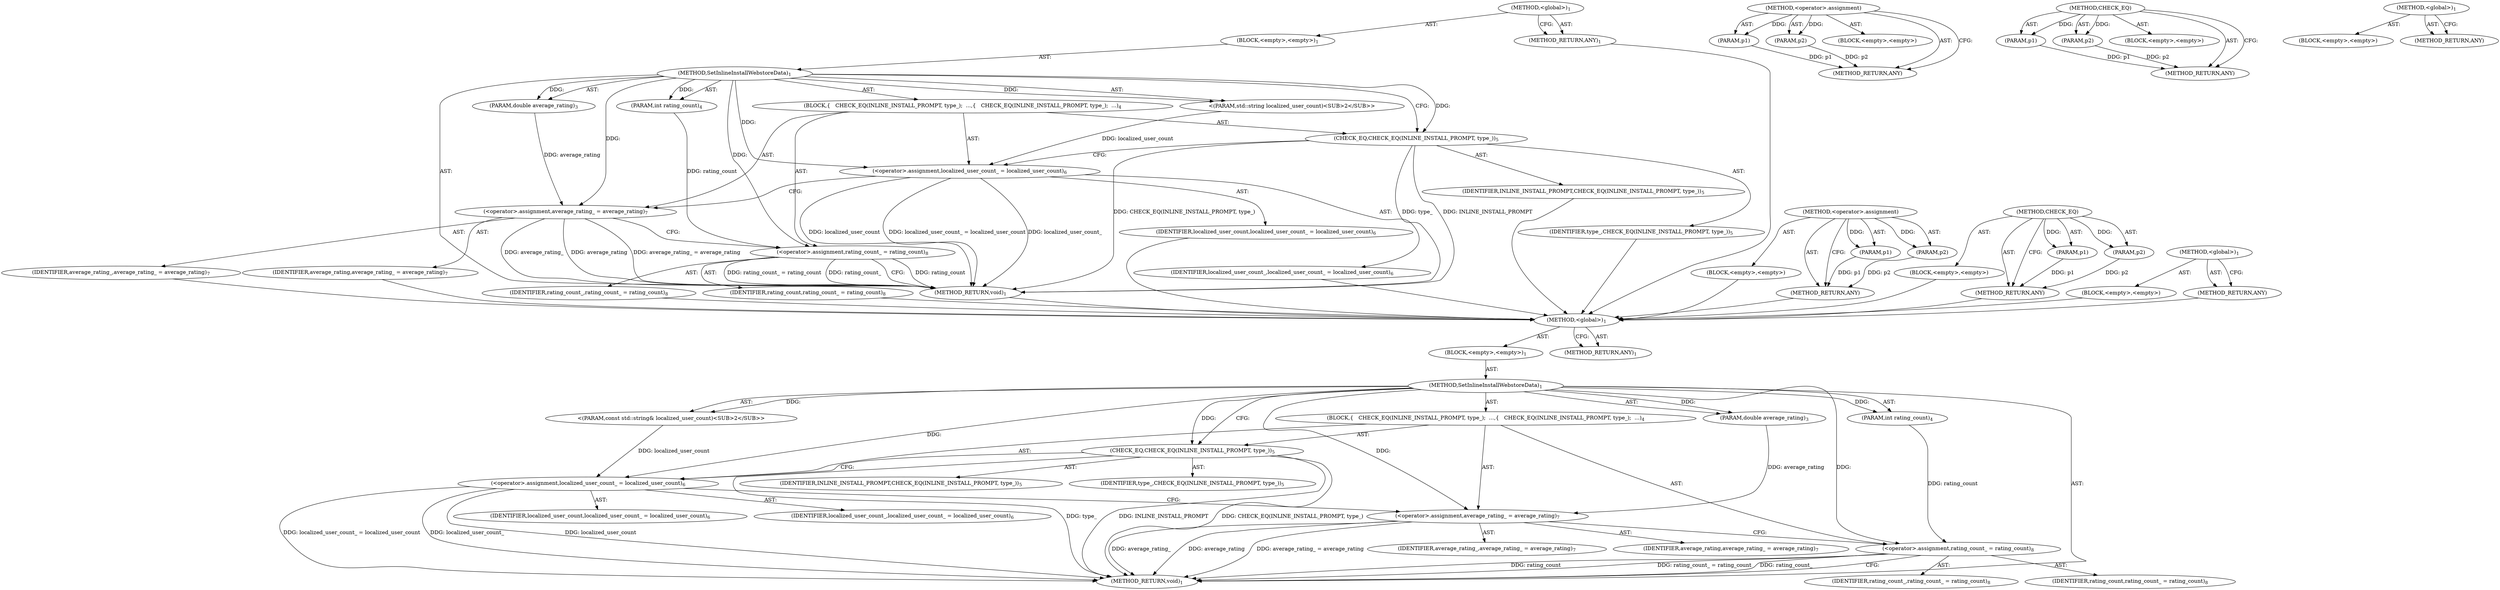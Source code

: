 digraph "&lt;global&gt;" {
vulnerable_6 [label=<(METHOD,&lt;global&gt;)<SUB>1</SUB>>];
vulnerable_7 [label=<(BLOCK,&lt;empty&gt;,&lt;empty&gt;)<SUB>1</SUB>>];
vulnerable_8 [label=<(METHOD,SetInlineInstallWebstoreData)<SUB>1</SUB>>];
vulnerable_9 [label="<(PARAM,std::string localized_user_count)<SUB>2</SUB>>"];
vulnerable_10 [label=<(PARAM,double average_rating)<SUB>3</SUB>>];
vulnerable_11 [label=<(PARAM,int rating_count)<SUB>4</SUB>>];
vulnerable_12 [label=<(BLOCK,{
   CHECK_EQ(INLINE_INSTALL_PROMPT, type_);
  ...,{
   CHECK_EQ(INLINE_INSTALL_PROMPT, type_);
  ...)<SUB>4</SUB>>];
vulnerable_13 [label=<(CHECK_EQ,CHECK_EQ(INLINE_INSTALL_PROMPT, type_))<SUB>5</SUB>>];
vulnerable_14 [label=<(IDENTIFIER,INLINE_INSTALL_PROMPT,CHECK_EQ(INLINE_INSTALL_PROMPT, type_))<SUB>5</SUB>>];
vulnerable_15 [label=<(IDENTIFIER,type_,CHECK_EQ(INLINE_INSTALL_PROMPT, type_))<SUB>5</SUB>>];
vulnerable_16 [label=<(&lt;operator&gt;.assignment,localized_user_count_ = localized_user_count)<SUB>6</SUB>>];
vulnerable_17 [label=<(IDENTIFIER,localized_user_count_,localized_user_count_ = localized_user_count)<SUB>6</SUB>>];
vulnerable_18 [label=<(IDENTIFIER,localized_user_count,localized_user_count_ = localized_user_count)<SUB>6</SUB>>];
vulnerable_19 [label=<(&lt;operator&gt;.assignment,average_rating_ = average_rating)<SUB>7</SUB>>];
vulnerable_20 [label=<(IDENTIFIER,average_rating_,average_rating_ = average_rating)<SUB>7</SUB>>];
vulnerable_21 [label=<(IDENTIFIER,average_rating,average_rating_ = average_rating)<SUB>7</SUB>>];
vulnerable_22 [label=<(&lt;operator&gt;.assignment,rating_count_ = rating_count)<SUB>8</SUB>>];
vulnerable_23 [label=<(IDENTIFIER,rating_count_,rating_count_ = rating_count)<SUB>8</SUB>>];
vulnerable_24 [label=<(IDENTIFIER,rating_count,rating_count_ = rating_count)<SUB>8</SUB>>];
vulnerable_25 [label=<(METHOD_RETURN,void)<SUB>1</SUB>>];
vulnerable_27 [label=<(METHOD_RETURN,ANY)<SUB>1</SUB>>];
vulnerable_51 [label=<(METHOD,&lt;operator&gt;.assignment)>];
vulnerable_52 [label=<(PARAM,p1)>];
vulnerable_53 [label=<(PARAM,p2)>];
vulnerable_54 [label=<(BLOCK,&lt;empty&gt;,&lt;empty&gt;)>];
vulnerable_55 [label=<(METHOD_RETURN,ANY)>];
vulnerable_46 [label=<(METHOD,CHECK_EQ)>];
vulnerable_47 [label=<(PARAM,p1)>];
vulnerable_48 [label=<(PARAM,p2)>];
vulnerable_49 [label=<(BLOCK,&lt;empty&gt;,&lt;empty&gt;)>];
vulnerable_50 [label=<(METHOD_RETURN,ANY)>];
vulnerable_40 [label=<(METHOD,&lt;global&gt;)<SUB>1</SUB>>];
vulnerable_41 [label=<(BLOCK,&lt;empty&gt;,&lt;empty&gt;)>];
vulnerable_42 [label=<(METHOD_RETURN,ANY)>];
fixed_6 [label=<(METHOD,&lt;global&gt;)<SUB>1</SUB>>];
fixed_7 [label=<(BLOCK,&lt;empty&gt;,&lt;empty&gt;)<SUB>1</SUB>>];
fixed_8 [label=<(METHOD,SetInlineInstallWebstoreData)<SUB>1</SUB>>];
fixed_9 [label="<(PARAM,const std::string&amp; localized_user_count)<SUB>2</SUB>>"];
fixed_10 [label=<(PARAM,double average_rating)<SUB>3</SUB>>];
fixed_11 [label=<(PARAM,int rating_count)<SUB>4</SUB>>];
fixed_12 [label=<(BLOCK,{
   CHECK_EQ(INLINE_INSTALL_PROMPT, type_);
  ...,{
   CHECK_EQ(INLINE_INSTALL_PROMPT, type_);
  ...)<SUB>4</SUB>>];
fixed_13 [label=<(CHECK_EQ,CHECK_EQ(INLINE_INSTALL_PROMPT, type_))<SUB>5</SUB>>];
fixed_14 [label=<(IDENTIFIER,INLINE_INSTALL_PROMPT,CHECK_EQ(INLINE_INSTALL_PROMPT, type_))<SUB>5</SUB>>];
fixed_15 [label=<(IDENTIFIER,type_,CHECK_EQ(INLINE_INSTALL_PROMPT, type_))<SUB>5</SUB>>];
fixed_16 [label=<(&lt;operator&gt;.assignment,localized_user_count_ = localized_user_count)<SUB>6</SUB>>];
fixed_17 [label=<(IDENTIFIER,localized_user_count_,localized_user_count_ = localized_user_count)<SUB>6</SUB>>];
fixed_18 [label=<(IDENTIFIER,localized_user_count,localized_user_count_ = localized_user_count)<SUB>6</SUB>>];
fixed_19 [label=<(&lt;operator&gt;.assignment,average_rating_ = average_rating)<SUB>7</SUB>>];
fixed_20 [label=<(IDENTIFIER,average_rating_,average_rating_ = average_rating)<SUB>7</SUB>>];
fixed_21 [label=<(IDENTIFIER,average_rating,average_rating_ = average_rating)<SUB>7</SUB>>];
fixed_22 [label=<(&lt;operator&gt;.assignment,rating_count_ = rating_count)<SUB>8</SUB>>];
fixed_23 [label=<(IDENTIFIER,rating_count_,rating_count_ = rating_count)<SUB>8</SUB>>];
fixed_24 [label=<(IDENTIFIER,rating_count,rating_count_ = rating_count)<SUB>8</SUB>>];
fixed_25 [label=<(METHOD_RETURN,void)<SUB>1</SUB>>];
fixed_27 [label=<(METHOD_RETURN,ANY)<SUB>1</SUB>>];
fixed_51 [label=<(METHOD,&lt;operator&gt;.assignment)>];
fixed_52 [label=<(PARAM,p1)>];
fixed_53 [label=<(PARAM,p2)>];
fixed_54 [label=<(BLOCK,&lt;empty&gt;,&lt;empty&gt;)>];
fixed_55 [label=<(METHOD_RETURN,ANY)>];
fixed_46 [label=<(METHOD,CHECK_EQ)>];
fixed_47 [label=<(PARAM,p1)>];
fixed_48 [label=<(PARAM,p2)>];
fixed_49 [label=<(BLOCK,&lt;empty&gt;,&lt;empty&gt;)>];
fixed_50 [label=<(METHOD_RETURN,ANY)>];
fixed_40 [label=<(METHOD,&lt;global&gt;)<SUB>1</SUB>>];
fixed_41 [label=<(BLOCK,&lt;empty&gt;,&lt;empty&gt;)>];
fixed_42 [label=<(METHOD_RETURN,ANY)>];
vulnerable_6 -> vulnerable_7  [key=0, label="AST: "];
vulnerable_6 -> vulnerable_27  [key=0, label="AST: "];
vulnerable_6 -> vulnerable_27  [key=1, label="CFG: "];
vulnerable_7 -> vulnerable_8  [key=0, label="AST: "];
vulnerable_8 -> vulnerable_9  [key=0, label="AST: "];
vulnerable_8 -> vulnerable_9  [key=1, label="DDG: "];
vulnerable_8 -> vulnerable_10  [key=0, label="AST: "];
vulnerable_8 -> vulnerable_10  [key=1, label="DDG: "];
vulnerable_8 -> vulnerable_11  [key=0, label="AST: "];
vulnerable_8 -> vulnerable_11  [key=1, label="DDG: "];
vulnerable_8 -> vulnerable_12  [key=0, label="AST: "];
vulnerable_8 -> vulnerable_25  [key=0, label="AST: "];
vulnerable_8 -> vulnerable_13  [key=0, label="CFG: "];
vulnerable_8 -> vulnerable_13  [key=1, label="DDG: "];
vulnerable_8 -> vulnerable_16  [key=0, label="DDG: "];
vulnerable_8 -> vulnerable_19  [key=0, label="DDG: "];
vulnerable_8 -> vulnerable_22  [key=0, label="DDG: "];
vulnerable_9 -> vulnerable_16  [key=0, label="DDG: localized_user_count"];
vulnerable_10 -> vulnerable_19  [key=0, label="DDG: average_rating"];
vulnerable_11 -> vulnerable_22  [key=0, label="DDG: rating_count"];
vulnerable_12 -> vulnerable_13  [key=0, label="AST: "];
vulnerable_12 -> vulnerable_16  [key=0, label="AST: "];
vulnerable_12 -> vulnerable_19  [key=0, label="AST: "];
vulnerable_12 -> vulnerable_22  [key=0, label="AST: "];
vulnerable_13 -> vulnerable_14  [key=0, label="AST: "];
vulnerable_13 -> vulnerable_15  [key=0, label="AST: "];
vulnerable_13 -> vulnerable_16  [key=0, label="CFG: "];
vulnerable_13 -> vulnerable_25  [key=0, label="DDG: INLINE_INSTALL_PROMPT"];
vulnerable_13 -> vulnerable_25  [key=1, label="DDG: CHECK_EQ(INLINE_INSTALL_PROMPT, type_)"];
vulnerable_13 -> vulnerable_25  [key=2, label="DDG: type_"];
vulnerable_14 -> fixed_6  [key=0];
vulnerable_15 -> fixed_6  [key=0];
vulnerable_16 -> vulnerable_17  [key=0, label="AST: "];
vulnerable_16 -> vulnerable_18  [key=0, label="AST: "];
vulnerable_16 -> vulnerable_19  [key=0, label="CFG: "];
vulnerable_16 -> vulnerable_25  [key=0, label="DDG: localized_user_count"];
vulnerable_16 -> vulnerable_25  [key=1, label="DDG: localized_user_count_ = localized_user_count"];
vulnerable_16 -> vulnerable_25  [key=2, label="DDG: localized_user_count_"];
vulnerable_17 -> fixed_6  [key=0];
vulnerable_18 -> fixed_6  [key=0];
vulnerable_19 -> vulnerable_20  [key=0, label="AST: "];
vulnerable_19 -> vulnerable_21  [key=0, label="AST: "];
vulnerable_19 -> vulnerable_22  [key=0, label="CFG: "];
vulnerable_19 -> vulnerable_25  [key=0, label="DDG: average_rating"];
vulnerable_19 -> vulnerable_25  [key=1, label="DDG: average_rating_ = average_rating"];
vulnerable_19 -> vulnerable_25  [key=2, label="DDG: average_rating_"];
vulnerable_20 -> fixed_6  [key=0];
vulnerable_21 -> fixed_6  [key=0];
vulnerable_22 -> vulnerable_23  [key=0, label="AST: "];
vulnerable_22 -> vulnerable_24  [key=0, label="AST: "];
vulnerable_22 -> vulnerable_25  [key=0, label="CFG: "];
vulnerable_22 -> vulnerable_25  [key=1, label="DDG: rating_count"];
vulnerable_22 -> vulnerable_25  [key=2, label="DDG: rating_count_ = rating_count"];
vulnerable_22 -> vulnerable_25  [key=3, label="DDG: rating_count_"];
vulnerable_23 -> fixed_6  [key=0];
vulnerable_24 -> fixed_6  [key=0];
vulnerable_25 -> fixed_6  [key=0];
vulnerable_27 -> fixed_6  [key=0];
vulnerable_51 -> vulnerable_52  [key=0, label="AST: "];
vulnerable_51 -> vulnerable_52  [key=1, label="DDG: "];
vulnerable_51 -> vulnerable_54  [key=0, label="AST: "];
vulnerable_51 -> vulnerable_53  [key=0, label="AST: "];
vulnerable_51 -> vulnerable_53  [key=1, label="DDG: "];
vulnerable_51 -> vulnerable_55  [key=0, label="AST: "];
vulnerable_51 -> vulnerable_55  [key=1, label="CFG: "];
vulnerable_52 -> vulnerable_55  [key=0, label="DDG: p1"];
vulnerable_53 -> vulnerable_55  [key=0, label="DDG: p2"];
vulnerable_54 -> fixed_6  [key=0];
vulnerable_55 -> fixed_6  [key=0];
vulnerable_46 -> vulnerable_47  [key=0, label="AST: "];
vulnerable_46 -> vulnerable_47  [key=1, label="DDG: "];
vulnerable_46 -> vulnerable_49  [key=0, label="AST: "];
vulnerable_46 -> vulnerable_48  [key=0, label="AST: "];
vulnerable_46 -> vulnerable_48  [key=1, label="DDG: "];
vulnerable_46 -> vulnerable_50  [key=0, label="AST: "];
vulnerable_46 -> vulnerable_50  [key=1, label="CFG: "];
vulnerable_47 -> vulnerable_50  [key=0, label="DDG: p1"];
vulnerable_48 -> vulnerable_50  [key=0, label="DDG: p2"];
vulnerable_49 -> fixed_6  [key=0];
vulnerable_50 -> fixed_6  [key=0];
vulnerable_40 -> vulnerable_41  [key=0, label="AST: "];
vulnerable_40 -> vulnerable_42  [key=0, label="AST: "];
vulnerable_40 -> vulnerable_42  [key=1, label="CFG: "];
vulnerable_41 -> fixed_6  [key=0];
vulnerable_42 -> fixed_6  [key=0];
fixed_6 -> fixed_7  [key=0, label="AST: "];
fixed_6 -> fixed_27  [key=0, label="AST: "];
fixed_6 -> fixed_27  [key=1, label="CFG: "];
fixed_7 -> fixed_8  [key=0, label="AST: "];
fixed_8 -> fixed_9  [key=0, label="AST: "];
fixed_8 -> fixed_9  [key=1, label="DDG: "];
fixed_8 -> fixed_10  [key=0, label="AST: "];
fixed_8 -> fixed_10  [key=1, label="DDG: "];
fixed_8 -> fixed_11  [key=0, label="AST: "];
fixed_8 -> fixed_11  [key=1, label="DDG: "];
fixed_8 -> fixed_12  [key=0, label="AST: "];
fixed_8 -> fixed_25  [key=0, label="AST: "];
fixed_8 -> fixed_13  [key=0, label="CFG: "];
fixed_8 -> fixed_13  [key=1, label="DDG: "];
fixed_8 -> fixed_16  [key=0, label="DDG: "];
fixed_8 -> fixed_19  [key=0, label="DDG: "];
fixed_8 -> fixed_22  [key=0, label="DDG: "];
fixed_9 -> fixed_16  [key=0, label="DDG: localized_user_count"];
fixed_10 -> fixed_19  [key=0, label="DDG: average_rating"];
fixed_11 -> fixed_22  [key=0, label="DDG: rating_count"];
fixed_12 -> fixed_13  [key=0, label="AST: "];
fixed_12 -> fixed_16  [key=0, label="AST: "];
fixed_12 -> fixed_19  [key=0, label="AST: "];
fixed_12 -> fixed_22  [key=0, label="AST: "];
fixed_13 -> fixed_14  [key=0, label="AST: "];
fixed_13 -> fixed_15  [key=0, label="AST: "];
fixed_13 -> fixed_16  [key=0, label="CFG: "];
fixed_13 -> fixed_25  [key=0, label="DDG: INLINE_INSTALL_PROMPT"];
fixed_13 -> fixed_25  [key=1, label="DDG: CHECK_EQ(INLINE_INSTALL_PROMPT, type_)"];
fixed_13 -> fixed_25  [key=2, label="DDG: type_"];
fixed_16 -> fixed_17  [key=0, label="AST: "];
fixed_16 -> fixed_18  [key=0, label="AST: "];
fixed_16 -> fixed_19  [key=0, label="CFG: "];
fixed_16 -> fixed_25  [key=0, label="DDG: localized_user_count"];
fixed_16 -> fixed_25  [key=1, label="DDG: localized_user_count_ = localized_user_count"];
fixed_16 -> fixed_25  [key=2, label="DDG: localized_user_count_"];
fixed_19 -> fixed_20  [key=0, label="AST: "];
fixed_19 -> fixed_21  [key=0, label="AST: "];
fixed_19 -> fixed_22  [key=0, label="CFG: "];
fixed_19 -> fixed_25  [key=0, label="DDG: average_rating"];
fixed_19 -> fixed_25  [key=1, label="DDG: average_rating_ = average_rating"];
fixed_19 -> fixed_25  [key=2, label="DDG: average_rating_"];
fixed_22 -> fixed_23  [key=0, label="AST: "];
fixed_22 -> fixed_24  [key=0, label="AST: "];
fixed_22 -> fixed_25  [key=0, label="CFG: "];
fixed_22 -> fixed_25  [key=1, label="DDG: rating_count"];
fixed_22 -> fixed_25  [key=2, label="DDG: rating_count_ = rating_count"];
fixed_22 -> fixed_25  [key=3, label="DDG: rating_count_"];
fixed_51 -> fixed_52  [key=0, label="AST: "];
fixed_51 -> fixed_52  [key=1, label="DDG: "];
fixed_51 -> fixed_54  [key=0, label="AST: "];
fixed_51 -> fixed_53  [key=0, label="AST: "];
fixed_51 -> fixed_53  [key=1, label="DDG: "];
fixed_51 -> fixed_55  [key=0, label="AST: "];
fixed_51 -> fixed_55  [key=1, label="CFG: "];
fixed_52 -> fixed_55  [key=0, label="DDG: p1"];
fixed_53 -> fixed_55  [key=0, label="DDG: p2"];
fixed_46 -> fixed_47  [key=0, label="AST: "];
fixed_46 -> fixed_47  [key=1, label="DDG: "];
fixed_46 -> fixed_49  [key=0, label="AST: "];
fixed_46 -> fixed_48  [key=0, label="AST: "];
fixed_46 -> fixed_48  [key=1, label="DDG: "];
fixed_46 -> fixed_50  [key=0, label="AST: "];
fixed_46 -> fixed_50  [key=1, label="CFG: "];
fixed_47 -> fixed_50  [key=0, label="DDG: p1"];
fixed_48 -> fixed_50  [key=0, label="DDG: p2"];
fixed_40 -> fixed_41  [key=0, label="AST: "];
fixed_40 -> fixed_42  [key=0, label="AST: "];
fixed_40 -> fixed_42  [key=1, label="CFG: "];
}
